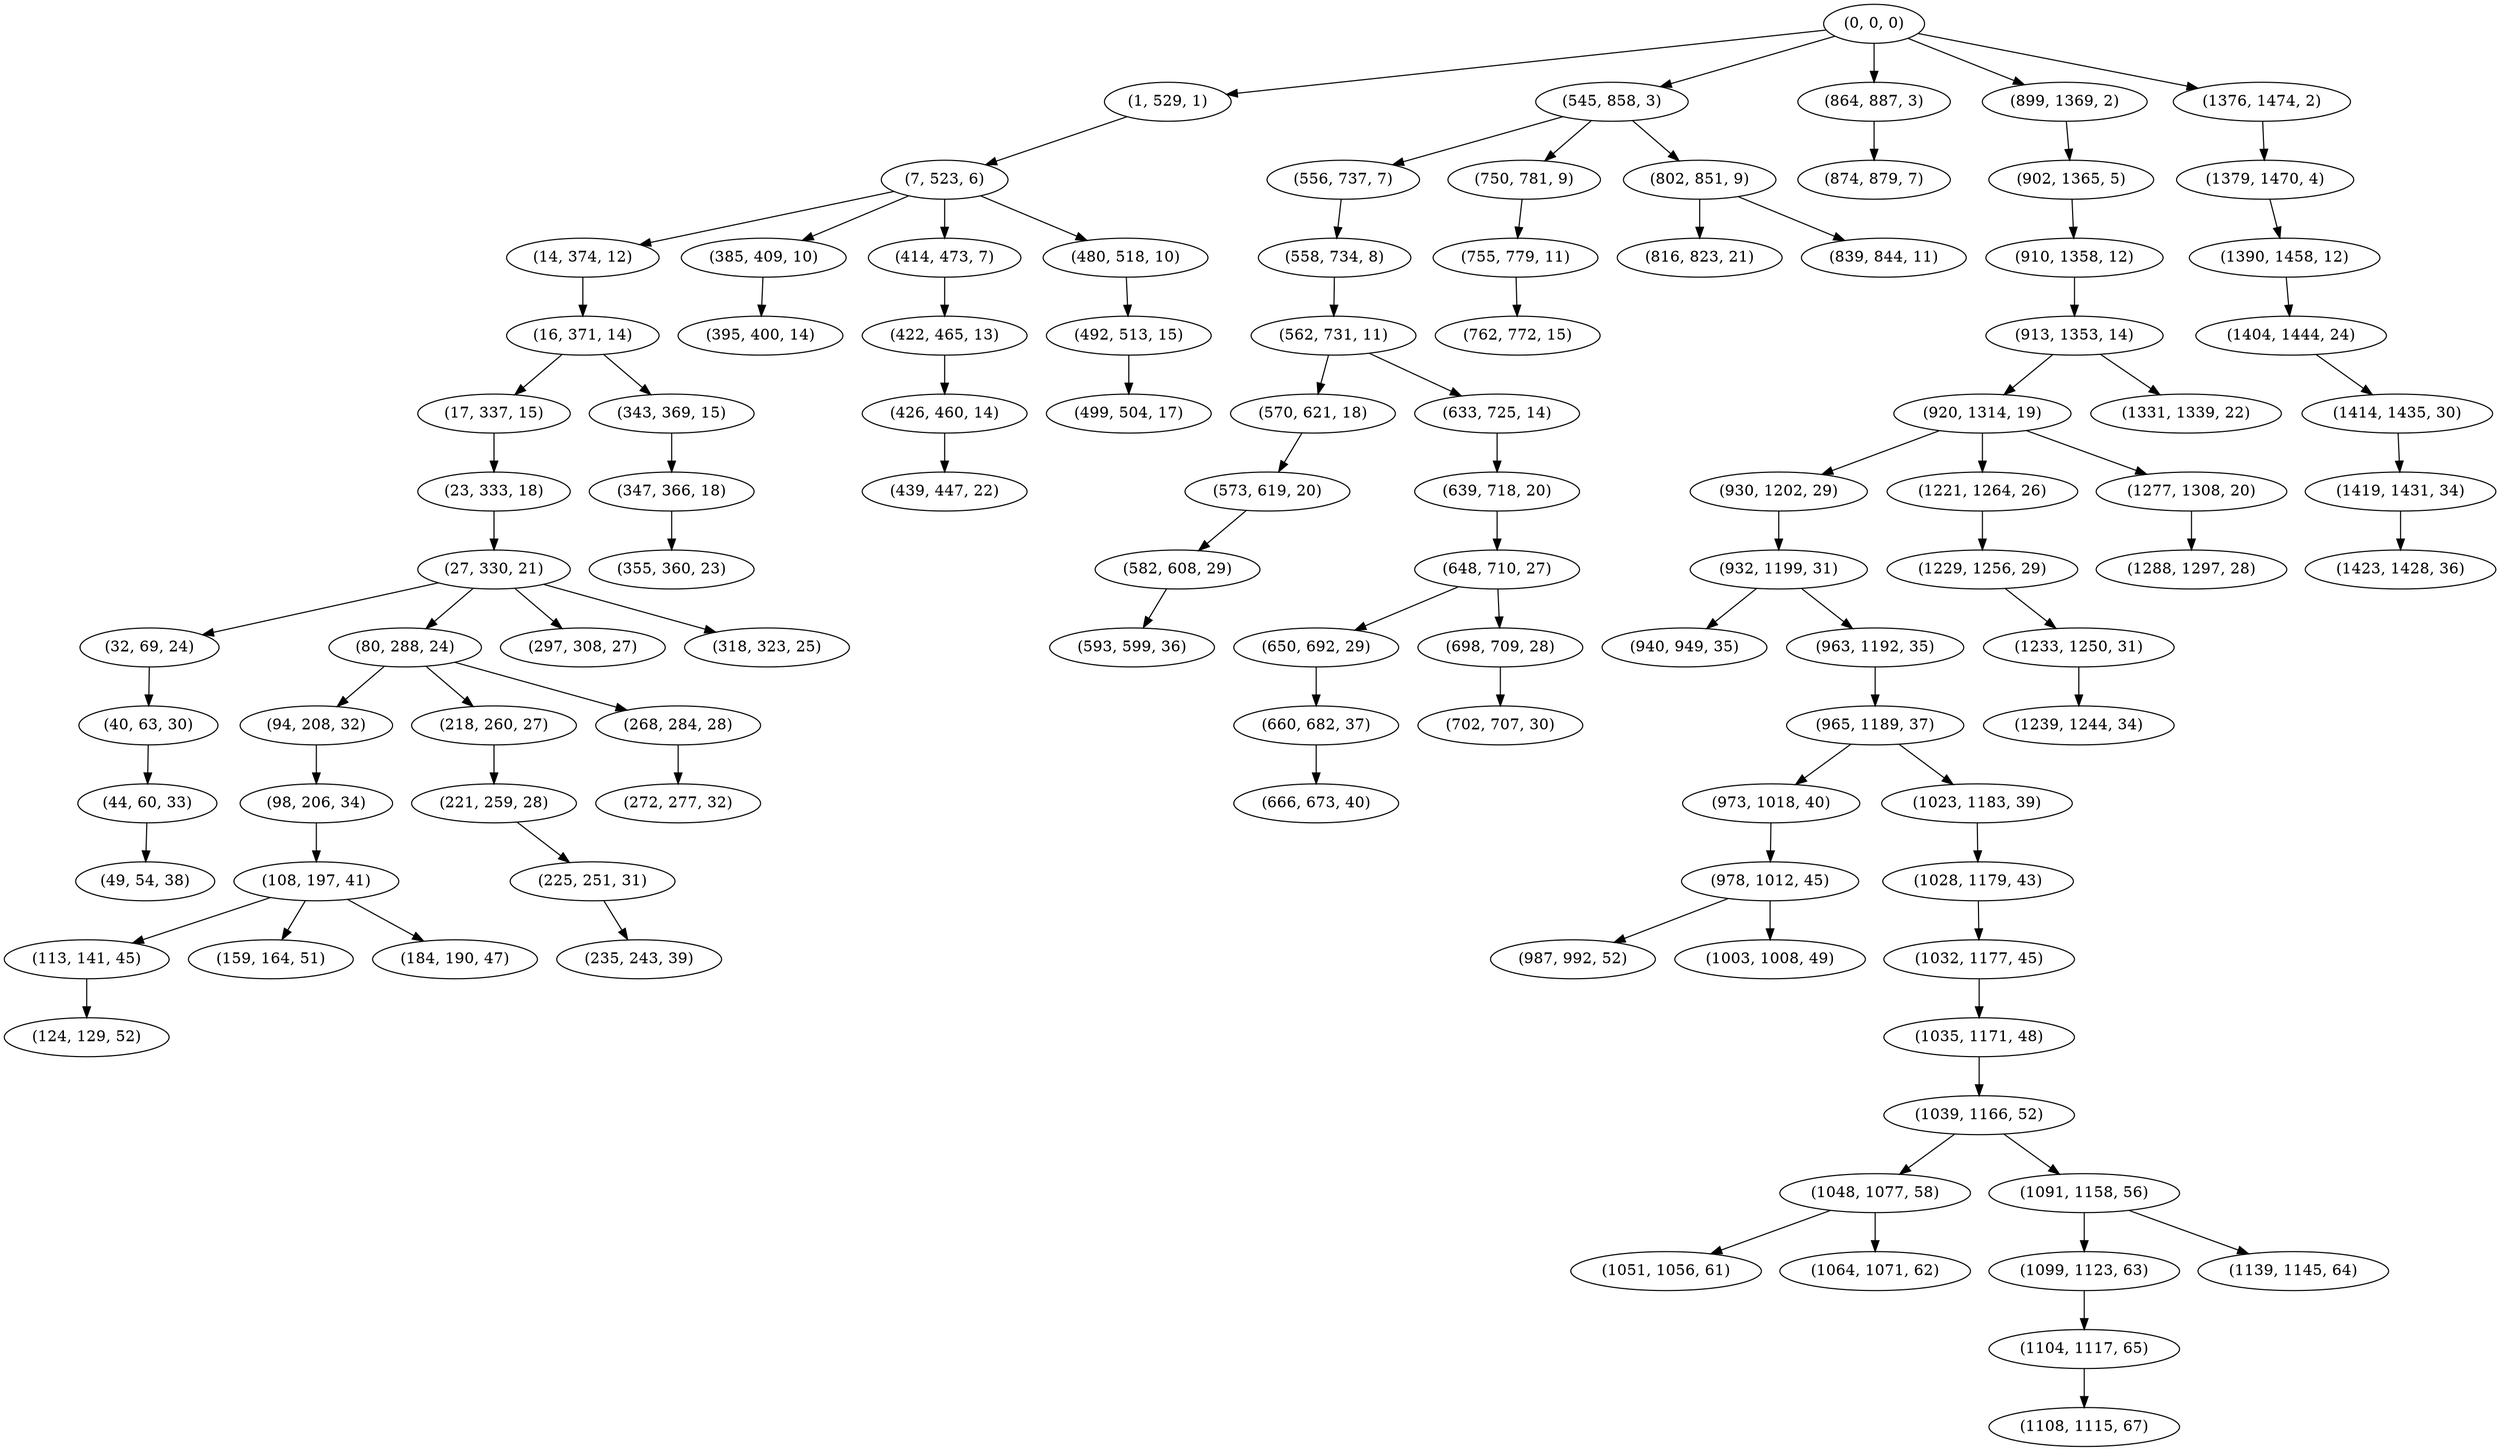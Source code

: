 digraph tree {
    "(0, 0, 0)";
    "(1, 529, 1)";
    "(7, 523, 6)";
    "(14, 374, 12)";
    "(16, 371, 14)";
    "(17, 337, 15)";
    "(23, 333, 18)";
    "(27, 330, 21)";
    "(32, 69, 24)";
    "(40, 63, 30)";
    "(44, 60, 33)";
    "(49, 54, 38)";
    "(80, 288, 24)";
    "(94, 208, 32)";
    "(98, 206, 34)";
    "(108, 197, 41)";
    "(113, 141, 45)";
    "(124, 129, 52)";
    "(159, 164, 51)";
    "(184, 190, 47)";
    "(218, 260, 27)";
    "(221, 259, 28)";
    "(225, 251, 31)";
    "(235, 243, 39)";
    "(268, 284, 28)";
    "(272, 277, 32)";
    "(297, 308, 27)";
    "(318, 323, 25)";
    "(343, 369, 15)";
    "(347, 366, 18)";
    "(355, 360, 23)";
    "(385, 409, 10)";
    "(395, 400, 14)";
    "(414, 473, 7)";
    "(422, 465, 13)";
    "(426, 460, 14)";
    "(439, 447, 22)";
    "(480, 518, 10)";
    "(492, 513, 15)";
    "(499, 504, 17)";
    "(545, 858, 3)";
    "(556, 737, 7)";
    "(558, 734, 8)";
    "(562, 731, 11)";
    "(570, 621, 18)";
    "(573, 619, 20)";
    "(582, 608, 29)";
    "(593, 599, 36)";
    "(633, 725, 14)";
    "(639, 718, 20)";
    "(648, 710, 27)";
    "(650, 692, 29)";
    "(660, 682, 37)";
    "(666, 673, 40)";
    "(698, 709, 28)";
    "(702, 707, 30)";
    "(750, 781, 9)";
    "(755, 779, 11)";
    "(762, 772, 15)";
    "(802, 851, 9)";
    "(816, 823, 21)";
    "(839, 844, 11)";
    "(864, 887, 3)";
    "(874, 879, 7)";
    "(899, 1369, 2)";
    "(902, 1365, 5)";
    "(910, 1358, 12)";
    "(913, 1353, 14)";
    "(920, 1314, 19)";
    "(930, 1202, 29)";
    "(932, 1199, 31)";
    "(940, 949, 35)";
    "(963, 1192, 35)";
    "(965, 1189, 37)";
    "(973, 1018, 40)";
    "(978, 1012, 45)";
    "(987, 992, 52)";
    "(1003, 1008, 49)";
    "(1023, 1183, 39)";
    "(1028, 1179, 43)";
    "(1032, 1177, 45)";
    "(1035, 1171, 48)";
    "(1039, 1166, 52)";
    "(1048, 1077, 58)";
    "(1051, 1056, 61)";
    "(1064, 1071, 62)";
    "(1091, 1158, 56)";
    "(1099, 1123, 63)";
    "(1104, 1117, 65)";
    "(1108, 1115, 67)";
    "(1139, 1145, 64)";
    "(1221, 1264, 26)";
    "(1229, 1256, 29)";
    "(1233, 1250, 31)";
    "(1239, 1244, 34)";
    "(1277, 1308, 20)";
    "(1288, 1297, 28)";
    "(1331, 1339, 22)";
    "(1376, 1474, 2)";
    "(1379, 1470, 4)";
    "(1390, 1458, 12)";
    "(1404, 1444, 24)";
    "(1414, 1435, 30)";
    "(1419, 1431, 34)";
    "(1423, 1428, 36)";
    "(0, 0, 0)" -> "(1, 529, 1)";
    "(0, 0, 0)" -> "(545, 858, 3)";
    "(0, 0, 0)" -> "(864, 887, 3)";
    "(0, 0, 0)" -> "(899, 1369, 2)";
    "(0, 0, 0)" -> "(1376, 1474, 2)";
    "(1, 529, 1)" -> "(7, 523, 6)";
    "(7, 523, 6)" -> "(14, 374, 12)";
    "(7, 523, 6)" -> "(385, 409, 10)";
    "(7, 523, 6)" -> "(414, 473, 7)";
    "(7, 523, 6)" -> "(480, 518, 10)";
    "(14, 374, 12)" -> "(16, 371, 14)";
    "(16, 371, 14)" -> "(17, 337, 15)";
    "(16, 371, 14)" -> "(343, 369, 15)";
    "(17, 337, 15)" -> "(23, 333, 18)";
    "(23, 333, 18)" -> "(27, 330, 21)";
    "(27, 330, 21)" -> "(32, 69, 24)";
    "(27, 330, 21)" -> "(80, 288, 24)";
    "(27, 330, 21)" -> "(297, 308, 27)";
    "(27, 330, 21)" -> "(318, 323, 25)";
    "(32, 69, 24)" -> "(40, 63, 30)";
    "(40, 63, 30)" -> "(44, 60, 33)";
    "(44, 60, 33)" -> "(49, 54, 38)";
    "(80, 288, 24)" -> "(94, 208, 32)";
    "(80, 288, 24)" -> "(218, 260, 27)";
    "(80, 288, 24)" -> "(268, 284, 28)";
    "(94, 208, 32)" -> "(98, 206, 34)";
    "(98, 206, 34)" -> "(108, 197, 41)";
    "(108, 197, 41)" -> "(113, 141, 45)";
    "(108, 197, 41)" -> "(159, 164, 51)";
    "(108, 197, 41)" -> "(184, 190, 47)";
    "(113, 141, 45)" -> "(124, 129, 52)";
    "(218, 260, 27)" -> "(221, 259, 28)";
    "(221, 259, 28)" -> "(225, 251, 31)";
    "(225, 251, 31)" -> "(235, 243, 39)";
    "(268, 284, 28)" -> "(272, 277, 32)";
    "(343, 369, 15)" -> "(347, 366, 18)";
    "(347, 366, 18)" -> "(355, 360, 23)";
    "(385, 409, 10)" -> "(395, 400, 14)";
    "(414, 473, 7)" -> "(422, 465, 13)";
    "(422, 465, 13)" -> "(426, 460, 14)";
    "(426, 460, 14)" -> "(439, 447, 22)";
    "(480, 518, 10)" -> "(492, 513, 15)";
    "(492, 513, 15)" -> "(499, 504, 17)";
    "(545, 858, 3)" -> "(556, 737, 7)";
    "(545, 858, 3)" -> "(750, 781, 9)";
    "(545, 858, 3)" -> "(802, 851, 9)";
    "(556, 737, 7)" -> "(558, 734, 8)";
    "(558, 734, 8)" -> "(562, 731, 11)";
    "(562, 731, 11)" -> "(570, 621, 18)";
    "(562, 731, 11)" -> "(633, 725, 14)";
    "(570, 621, 18)" -> "(573, 619, 20)";
    "(573, 619, 20)" -> "(582, 608, 29)";
    "(582, 608, 29)" -> "(593, 599, 36)";
    "(633, 725, 14)" -> "(639, 718, 20)";
    "(639, 718, 20)" -> "(648, 710, 27)";
    "(648, 710, 27)" -> "(650, 692, 29)";
    "(648, 710, 27)" -> "(698, 709, 28)";
    "(650, 692, 29)" -> "(660, 682, 37)";
    "(660, 682, 37)" -> "(666, 673, 40)";
    "(698, 709, 28)" -> "(702, 707, 30)";
    "(750, 781, 9)" -> "(755, 779, 11)";
    "(755, 779, 11)" -> "(762, 772, 15)";
    "(802, 851, 9)" -> "(816, 823, 21)";
    "(802, 851, 9)" -> "(839, 844, 11)";
    "(864, 887, 3)" -> "(874, 879, 7)";
    "(899, 1369, 2)" -> "(902, 1365, 5)";
    "(902, 1365, 5)" -> "(910, 1358, 12)";
    "(910, 1358, 12)" -> "(913, 1353, 14)";
    "(913, 1353, 14)" -> "(920, 1314, 19)";
    "(913, 1353, 14)" -> "(1331, 1339, 22)";
    "(920, 1314, 19)" -> "(930, 1202, 29)";
    "(920, 1314, 19)" -> "(1221, 1264, 26)";
    "(920, 1314, 19)" -> "(1277, 1308, 20)";
    "(930, 1202, 29)" -> "(932, 1199, 31)";
    "(932, 1199, 31)" -> "(940, 949, 35)";
    "(932, 1199, 31)" -> "(963, 1192, 35)";
    "(963, 1192, 35)" -> "(965, 1189, 37)";
    "(965, 1189, 37)" -> "(973, 1018, 40)";
    "(965, 1189, 37)" -> "(1023, 1183, 39)";
    "(973, 1018, 40)" -> "(978, 1012, 45)";
    "(978, 1012, 45)" -> "(987, 992, 52)";
    "(978, 1012, 45)" -> "(1003, 1008, 49)";
    "(1023, 1183, 39)" -> "(1028, 1179, 43)";
    "(1028, 1179, 43)" -> "(1032, 1177, 45)";
    "(1032, 1177, 45)" -> "(1035, 1171, 48)";
    "(1035, 1171, 48)" -> "(1039, 1166, 52)";
    "(1039, 1166, 52)" -> "(1048, 1077, 58)";
    "(1039, 1166, 52)" -> "(1091, 1158, 56)";
    "(1048, 1077, 58)" -> "(1051, 1056, 61)";
    "(1048, 1077, 58)" -> "(1064, 1071, 62)";
    "(1091, 1158, 56)" -> "(1099, 1123, 63)";
    "(1091, 1158, 56)" -> "(1139, 1145, 64)";
    "(1099, 1123, 63)" -> "(1104, 1117, 65)";
    "(1104, 1117, 65)" -> "(1108, 1115, 67)";
    "(1221, 1264, 26)" -> "(1229, 1256, 29)";
    "(1229, 1256, 29)" -> "(1233, 1250, 31)";
    "(1233, 1250, 31)" -> "(1239, 1244, 34)";
    "(1277, 1308, 20)" -> "(1288, 1297, 28)";
    "(1376, 1474, 2)" -> "(1379, 1470, 4)";
    "(1379, 1470, 4)" -> "(1390, 1458, 12)";
    "(1390, 1458, 12)" -> "(1404, 1444, 24)";
    "(1404, 1444, 24)" -> "(1414, 1435, 30)";
    "(1414, 1435, 30)" -> "(1419, 1431, 34)";
    "(1419, 1431, 34)" -> "(1423, 1428, 36)";
}
